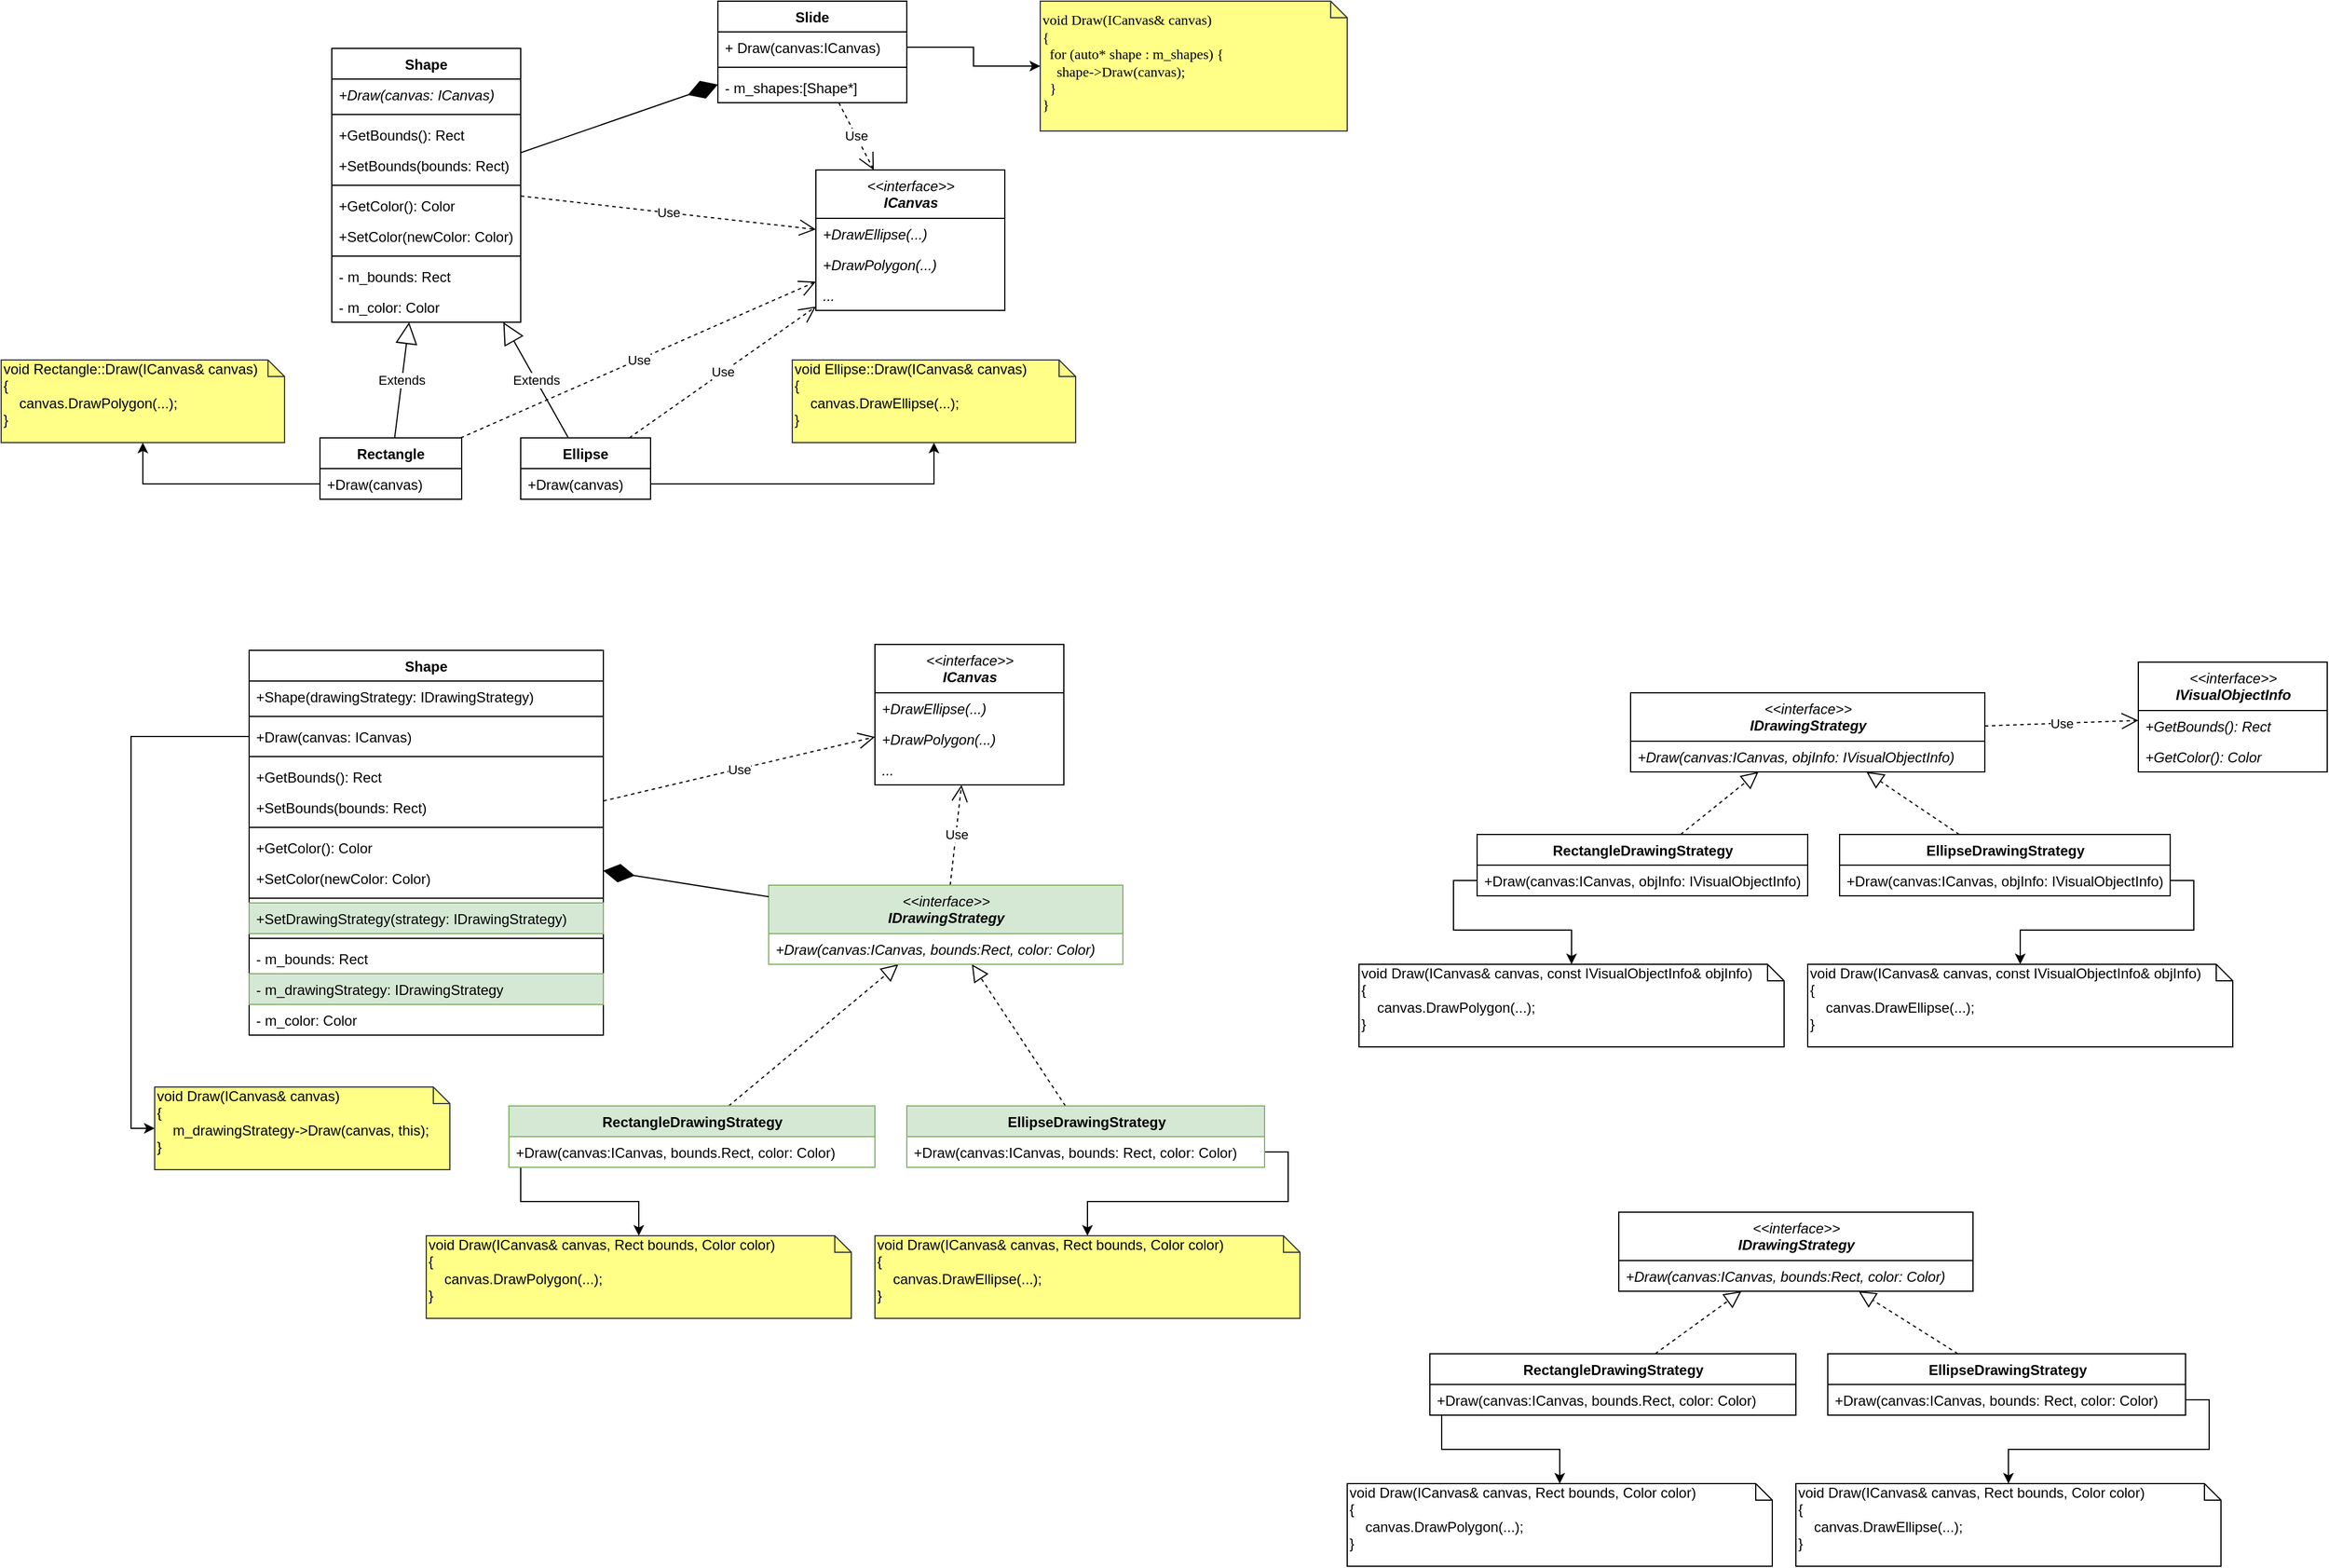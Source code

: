 <mxfile version="24.7.8">
  <diagram id="aNAoFBgYtx0SwfT_OK-K" name="Page-1">
    <mxGraphModel dx="2514" dy="2153" grid="1" gridSize="10" guides="1" tooltips="1" connect="1" arrows="1" fold="1" page="1" pageScale="1" pageWidth="827" pageHeight="1169" math="0" shadow="0">
      <root>
        <mxCell id="0" />
        <mxCell id="1" parent="0" />
        <mxCell id="wwB7rLd3d0XcowF-7yqt-18" value="Extends" style="endArrow=block;endSize=16;endFill=0;html=1;" parent="1" source="wwB7rLd3d0XcowF-7yqt-11" target="wwB7rLd3d0XcowF-7yqt-7" edge="1">
          <mxGeometry width="160" relative="1" as="geometry">
            <mxPoint x="80" y="280" as="sourcePoint" />
            <mxPoint x="240" y="280" as="targetPoint" />
          </mxGeometry>
        </mxCell>
        <mxCell id="wwB7rLd3d0XcowF-7yqt-19" value="Extends" style="endArrow=block;endSize=16;endFill=0;html=1;" parent="1" source="wwB7rLd3d0XcowF-7yqt-15" target="wwB7rLd3d0XcowF-7yqt-7" edge="1">
          <mxGeometry width="160" relative="1" as="geometry">
            <mxPoint x="163.595" y="320" as="sourcePoint" />
            <mxPoint x="207.516" y="236" as="targetPoint" />
          </mxGeometry>
        </mxCell>
        <mxCell id="wwB7rLd3d0XcowF-7yqt-26" value="Use" style="endArrow=open;endSize=12;dashed=1;html=1;" parent="1" source="wwB7rLd3d0XcowF-7yqt-7" target="wwB7rLd3d0XcowF-7yqt-20" edge="1">
          <mxGeometry width="160" relative="1" as="geometry">
            <mxPoint x="360" y="260" as="sourcePoint" />
            <mxPoint x="520" y="260" as="targetPoint" />
          </mxGeometry>
        </mxCell>
        <mxCell id="wwB7rLd3d0XcowF-7yqt-29" value="Use" style="endArrow=open;endSize=12;dashed=1;html=1;" parent="1" source="wwB7rLd3d0XcowF-7yqt-38" target="wwB7rLd3d0XcowF-7yqt-30" edge="1">
          <mxGeometry width="160" relative="1" as="geometry">
            <mxPoint x="350" y="580" as="sourcePoint" />
            <mxPoint x="510" y="580" as="targetPoint" />
          </mxGeometry>
        </mxCell>
        <mxCell id="wwB7rLd3d0XcowF-7yqt-48" style="edgeStyle=orthogonalEdgeStyle;rounded=0;orthogonalLoop=1;jettySize=auto;html=1;" parent="1" source="wwB7rLd3d0XcowF-7yqt-16" target="wwB7rLd3d0XcowF-7yqt-50" edge="1">
          <mxGeometry relative="1" as="geometry">
            <mxPoint x="430" y="300" as="targetPoint" />
          </mxGeometry>
        </mxCell>
        <mxCell id="wwB7rLd3d0XcowF-7yqt-50" value="void Ellipse::Draw(ICanvas&amp;amp; canvas)&lt;br&gt;{&lt;br&gt;&amp;nbsp; &amp;nbsp; canvas.DrawEllipse(...);&lt;br&gt;}" style="shape=note;whiteSpace=wrap;html=1;size=14;verticalAlign=top;align=left;spacingTop=-6;fillColor=#ffff88;strokeColor=#36393d;" parent="1" vertex="1">
          <mxGeometry x="420" y="284" width="240" height="70" as="geometry" />
        </mxCell>
        <mxCell id="wwB7rLd3d0XcowF-7yqt-51" value="void Rectangle::Draw(ICanvas&amp;amp; canvas)&lt;br&gt;{&lt;br&gt;&amp;nbsp; &amp;nbsp; canvas.DrawPolygon(...);&lt;br&gt;}" style="shape=note;whiteSpace=wrap;html=1;size=14;verticalAlign=top;align=left;spacingTop=-6;fillColor=#ffff88;strokeColor=#36393d;" parent="1" vertex="1">
          <mxGeometry x="-250" y="284" width="240" height="70" as="geometry" />
        </mxCell>
        <mxCell id="wwB7rLd3d0XcowF-7yqt-52" style="edgeStyle=orthogonalEdgeStyle;rounded=0;orthogonalLoop=1;jettySize=auto;html=1;" parent="1" source="wwB7rLd3d0XcowF-7yqt-12" target="wwB7rLd3d0XcowF-7yqt-51" edge="1">
          <mxGeometry relative="1" as="geometry" />
        </mxCell>
        <mxCell id="wwB7rLd3d0XcowF-7yqt-38" value="Shape" style="swimlane;fontStyle=1;align=center;verticalAlign=top;childLayout=stackLayout;horizontal=1;startSize=26;horizontalStack=0;resizeParent=1;resizeParentMax=0;resizeLast=0;collapsible=1;marginBottom=0;" parent="1" vertex="1">
          <mxGeometry x="-40" y="530" width="300" height="326" as="geometry" />
        </mxCell>
        <mxCell id="wwB7rLd3d0XcowF-7yqt-83" value="+Shape(drawingStrategy: IDrawingStrategy)" style="text;strokeColor=none;fillColor=none;align=left;verticalAlign=top;spacingLeft=4;spacingRight=4;overflow=hidden;rotatable=0;points=[[0,0.5],[1,0.5]];portConstraint=eastwest;" parent="wwB7rLd3d0XcowF-7yqt-38" vertex="1">
          <mxGeometry y="26" width="300" height="26" as="geometry" />
        </mxCell>
        <mxCell id="wwB7rLd3d0XcowF-7yqt-84" value="" style="line;strokeWidth=1;fillColor=none;align=left;verticalAlign=middle;spacingTop=-1;spacingLeft=3;spacingRight=3;rotatable=0;labelPosition=right;points=[];portConstraint=eastwest;html=1;" parent="wwB7rLd3d0XcowF-7yqt-38" vertex="1">
          <mxGeometry y="52" width="300" height="8" as="geometry" />
        </mxCell>
        <mxCell id="wwB7rLd3d0XcowF-7yqt-39" value="+Draw(canvas: ICanvas)" style="text;strokeColor=none;fillColor=none;align=left;verticalAlign=top;spacingLeft=4;spacingRight=4;overflow=hidden;rotatable=0;points=[[0,0.5],[1,0.5]];portConstraint=eastwest;fontStyle=0" parent="wwB7rLd3d0XcowF-7yqt-38" vertex="1">
          <mxGeometry y="60" width="300" height="26" as="geometry" />
        </mxCell>
        <mxCell id="wwB7rLd3d0XcowF-7yqt-40" value="" style="line;strokeWidth=1;fillColor=none;align=left;verticalAlign=middle;spacingTop=-1;spacingLeft=3;spacingRight=3;rotatable=0;labelPosition=right;points=[];portConstraint=eastwest;" parent="wwB7rLd3d0XcowF-7yqt-38" vertex="1">
          <mxGeometry y="86" width="300" height="8" as="geometry" />
        </mxCell>
        <mxCell id="wwB7rLd3d0XcowF-7yqt-41" value="+GetBounds(): Rect" style="text;strokeColor=none;fillColor=none;align=left;verticalAlign=top;spacingLeft=4;spacingRight=4;overflow=hidden;rotatable=0;points=[[0,0.5],[1,0.5]];portConstraint=eastwest;" parent="wwB7rLd3d0XcowF-7yqt-38" vertex="1">
          <mxGeometry y="94" width="300" height="26" as="geometry" />
        </mxCell>
        <mxCell id="wwB7rLd3d0XcowF-7yqt-64" value="+SetBounds(bounds: Rect)" style="text;strokeColor=none;fillColor=none;align=left;verticalAlign=top;spacingLeft=4;spacingRight=4;overflow=hidden;rotatable=0;points=[[0,0.5],[1,0.5]];portConstraint=eastwest;" parent="wwB7rLd3d0XcowF-7yqt-38" vertex="1">
          <mxGeometry y="120" width="300" height="26" as="geometry" />
        </mxCell>
        <mxCell id="wwB7rLd3d0XcowF-7yqt-43" value="" style="line;strokeWidth=1;fillColor=none;align=left;verticalAlign=middle;spacingTop=-1;spacingLeft=3;spacingRight=3;rotatable=0;labelPosition=right;points=[];portConstraint=eastwest;" parent="wwB7rLd3d0XcowF-7yqt-38" vertex="1">
          <mxGeometry y="146" width="300" height="8" as="geometry" />
        </mxCell>
        <mxCell id="wwB7rLd3d0XcowF-7yqt-65" value="+GetColor(): Color" style="text;strokeColor=none;fillColor=none;align=left;verticalAlign=top;spacingLeft=4;spacingRight=4;overflow=hidden;rotatable=0;points=[[0,0.5],[1,0.5]];portConstraint=eastwest;" parent="wwB7rLd3d0XcowF-7yqt-38" vertex="1">
          <mxGeometry y="154" width="300" height="26" as="geometry" />
        </mxCell>
        <mxCell id="wwB7rLd3d0XcowF-7yqt-66" value="+SetColor(newColor: Color)" style="text;strokeColor=none;fillColor=none;align=left;verticalAlign=top;spacingLeft=4;spacingRight=4;overflow=hidden;rotatable=0;points=[[0,0.5],[1,0.5]];portConstraint=eastwest;" parent="wwB7rLd3d0XcowF-7yqt-38" vertex="1">
          <mxGeometry y="180" width="300" height="26" as="geometry" />
        </mxCell>
        <mxCell id="wwB7rLd3d0XcowF-7yqt-67" value="" style="line;strokeWidth=1;fillColor=none;align=left;verticalAlign=middle;spacingTop=-1;spacingLeft=3;spacingRight=3;rotatable=0;labelPosition=right;points=[];portConstraint=eastwest;html=1;" parent="wwB7rLd3d0XcowF-7yqt-38" vertex="1">
          <mxGeometry y="206" width="300" height="8" as="geometry" />
        </mxCell>
        <mxCell id="wwB7rLd3d0XcowF-7yqt-42" value="+SetDrawingStrategy(strategy: IDrawingStrategy)" style="text;strokeColor=#82b366;fillColor=#d5e8d4;align=left;verticalAlign=top;spacingLeft=4;spacingRight=4;overflow=hidden;rotatable=0;points=[[0,0.5],[1,0.5]];portConstraint=eastwest;" parent="wwB7rLd3d0XcowF-7yqt-38" vertex="1">
          <mxGeometry y="214" width="300" height="26" as="geometry" />
        </mxCell>
        <mxCell id="wwB7rLd3d0XcowF-7yqt-44" value="" style="line;strokeWidth=1;fillColor=none;align=left;verticalAlign=middle;spacingTop=-1;spacingLeft=3;spacingRight=3;rotatable=0;labelPosition=right;points=[];portConstraint=eastwest;html=1;" parent="wwB7rLd3d0XcowF-7yqt-38" vertex="1">
          <mxGeometry y="240" width="300" height="8" as="geometry" />
        </mxCell>
        <mxCell id="wwB7rLd3d0XcowF-7yqt-58" value="- m_bounds: Rect" style="text;strokeColor=none;fillColor=none;align=left;verticalAlign=top;spacingLeft=4;spacingRight=4;overflow=hidden;rotatable=0;points=[[0,0.5],[1,0.5]];portConstraint=eastwest;" parent="wwB7rLd3d0XcowF-7yqt-38" vertex="1">
          <mxGeometry y="248" width="300" height="26" as="geometry" />
        </mxCell>
        <mxCell id="wwB7rLd3d0XcowF-7yqt-45" value="- m_drawingStrategy: IDrawingStrategy" style="text;strokeColor=#82b366;fillColor=#d5e8d4;align=left;verticalAlign=top;spacingLeft=4;spacingRight=4;overflow=hidden;rotatable=0;points=[[0,0.5],[1,0.5]];portConstraint=eastwest;" parent="wwB7rLd3d0XcowF-7yqt-38" vertex="1">
          <mxGeometry y="274" width="300" height="26" as="geometry" />
        </mxCell>
        <mxCell id="wwB7rLd3d0XcowF-7yqt-77" value="- m_color: Color" style="text;strokeColor=none;fillColor=none;align=left;verticalAlign=top;spacingLeft=4;spacingRight=4;overflow=hidden;rotatable=0;points=[[0,0.5],[1,0.5]];portConstraint=eastwest;" parent="wwB7rLd3d0XcowF-7yqt-38" vertex="1">
          <mxGeometry y="300" width="300" height="26" as="geometry" />
        </mxCell>
        <mxCell id="wwB7rLd3d0XcowF-7yqt-20" value="&lt;i&gt;&lt;span style=&quot;font-weight: normal&quot;&gt;&amp;lt;&amp;lt;interface&amp;gt;&amp;gt;&lt;/span&gt;&lt;br&gt;ICanvas&lt;/i&gt;" style="swimlane;fontStyle=1;align=center;verticalAlign=top;childLayout=stackLayout;horizontal=1;startSize=41;horizontalStack=0;resizeParent=1;resizeParentMax=0;resizeLast=0;collapsible=1;marginBottom=0;html=1;" parent="1" vertex="1">
          <mxGeometry x="440" y="123" width="160" height="119" as="geometry" />
        </mxCell>
        <mxCell id="wwB7rLd3d0XcowF-7yqt-21" value="+DrawEllipse(...)" style="text;strokeColor=none;fillColor=none;align=left;verticalAlign=top;spacingLeft=4;spacingRight=4;overflow=hidden;rotatable=0;points=[[0,0.5],[1,0.5]];portConstraint=eastwest;fontStyle=2" parent="wwB7rLd3d0XcowF-7yqt-20" vertex="1">
          <mxGeometry y="41" width="160" height="26" as="geometry" />
        </mxCell>
        <mxCell id="wwB7rLd3d0XcowF-7yqt-24" value="+DrawPolygon(...)" style="text;strokeColor=none;fillColor=none;align=left;verticalAlign=top;spacingLeft=4;spacingRight=4;overflow=hidden;rotatable=0;points=[[0,0.5],[1,0.5]];portConstraint=eastwest;fontStyle=2" parent="wwB7rLd3d0XcowF-7yqt-20" vertex="1">
          <mxGeometry y="67" width="160" height="26" as="geometry" />
        </mxCell>
        <mxCell id="wwB7rLd3d0XcowF-7yqt-25" value="..." style="text;strokeColor=none;fillColor=none;align=left;verticalAlign=top;spacingLeft=4;spacingRight=4;overflow=hidden;rotatable=0;points=[[0,0.5],[1,0.5]];portConstraint=eastwest;fontStyle=2" parent="wwB7rLd3d0XcowF-7yqt-20" vertex="1">
          <mxGeometry y="93" width="160" height="26" as="geometry" />
        </mxCell>
        <mxCell id="wwB7rLd3d0XcowF-7yqt-7" value="Shape" style="swimlane;fontStyle=1;align=center;verticalAlign=top;childLayout=stackLayout;horizontal=1;startSize=26;horizontalStack=0;resizeParent=1;resizeParentMax=0;resizeLast=0;collapsible=1;marginBottom=0;" parent="1" vertex="1">
          <mxGeometry x="30" y="20" width="160" height="232" as="geometry" />
        </mxCell>
        <mxCell id="wwB7rLd3d0XcowF-7yqt-8" value="+Draw(canvas: ICanvas)" style="text;strokeColor=none;fillColor=none;align=left;verticalAlign=top;spacingLeft=4;spacingRight=4;overflow=hidden;rotatable=0;points=[[0,0.5],[1,0.5]];portConstraint=eastwest;fontStyle=2" parent="wwB7rLd3d0XcowF-7yqt-7" vertex="1">
          <mxGeometry y="26" width="160" height="26" as="geometry" />
        </mxCell>
        <mxCell id="wwB7rLd3d0XcowF-7yqt-9" value="" style="line;strokeWidth=1;fillColor=none;align=left;verticalAlign=middle;spacingTop=-1;spacingLeft=3;spacingRight=3;rotatable=0;labelPosition=right;points=[];portConstraint=eastwest;" parent="wwB7rLd3d0XcowF-7yqt-7" vertex="1">
          <mxGeometry y="52" width="160" height="8" as="geometry" />
        </mxCell>
        <mxCell id="wwB7rLd3d0XcowF-7yqt-10" value="+GetBounds(): Rect" style="text;strokeColor=none;fillColor=none;align=left;verticalAlign=top;spacingLeft=4;spacingRight=4;overflow=hidden;rotatable=0;points=[[0,0.5],[1,0.5]];portConstraint=eastwest;" parent="wwB7rLd3d0XcowF-7yqt-7" vertex="1">
          <mxGeometry y="60" width="160" height="26" as="geometry" />
        </mxCell>
        <mxCell id="wwB7rLd3d0XcowF-7yqt-59" value="+SetBounds(bounds: Rect)" style="text;strokeColor=none;fillColor=none;align=left;verticalAlign=top;spacingLeft=4;spacingRight=4;overflow=hidden;rotatable=0;points=[[0,0.5],[1,0.5]];portConstraint=eastwest;" parent="wwB7rLd3d0XcowF-7yqt-7" vertex="1">
          <mxGeometry y="86" width="160" height="26" as="geometry" />
        </mxCell>
        <mxCell id="wwB7rLd3d0XcowF-7yqt-68" value="" style="line;strokeWidth=1;fillColor=none;align=left;verticalAlign=middle;spacingTop=-1;spacingLeft=3;spacingRight=3;rotatable=0;labelPosition=right;points=[];portConstraint=eastwest;html=1;" parent="wwB7rLd3d0XcowF-7yqt-7" vertex="1">
          <mxGeometry y="112" width="160" height="8" as="geometry" />
        </mxCell>
        <mxCell id="wwB7rLd3d0XcowF-7yqt-60" value="+GetColor(): Color" style="text;strokeColor=none;fillColor=none;align=left;verticalAlign=top;spacingLeft=4;spacingRight=4;overflow=hidden;rotatable=0;points=[[0,0.5],[1,0.5]];portConstraint=eastwest;" parent="wwB7rLd3d0XcowF-7yqt-7" vertex="1">
          <mxGeometry y="120" width="160" height="26" as="geometry" />
        </mxCell>
        <mxCell id="wwB7rLd3d0XcowF-7yqt-63" value="+SetColor(newColor: Color)" style="text;strokeColor=none;fillColor=none;align=left;verticalAlign=top;spacingLeft=4;spacingRight=4;overflow=hidden;rotatable=0;points=[[0,0.5],[1,0.5]];portConstraint=eastwest;" parent="wwB7rLd3d0XcowF-7yqt-7" vertex="1">
          <mxGeometry y="146" width="160" height="26" as="geometry" />
        </mxCell>
        <mxCell id="wwB7rLd3d0XcowF-7yqt-47" value="" style="line;strokeWidth=1;fillColor=none;align=left;verticalAlign=middle;spacingTop=-1;spacingLeft=3;spacingRight=3;rotatable=0;labelPosition=right;points=[];portConstraint=eastwest;html=1;" parent="wwB7rLd3d0XcowF-7yqt-7" vertex="1">
          <mxGeometry y="172" width="160" height="8" as="geometry" />
        </mxCell>
        <mxCell id="wwB7rLd3d0XcowF-7yqt-46" value="- m_bounds: Rect" style="text;strokeColor=none;fillColor=none;align=left;verticalAlign=top;spacingLeft=4;spacingRight=4;overflow=hidden;rotatable=0;points=[[0,0.5],[1,0.5]];portConstraint=eastwest;" parent="wwB7rLd3d0XcowF-7yqt-7" vertex="1">
          <mxGeometry y="180" width="160" height="26" as="geometry" />
        </mxCell>
        <mxCell id="wwB7rLd3d0XcowF-7yqt-62" value="- m_color: Color" style="text;strokeColor=none;fillColor=none;align=left;verticalAlign=top;spacingLeft=4;spacingRight=4;overflow=hidden;rotatable=0;points=[[0,0.5],[1,0.5]];portConstraint=eastwest;" parent="wwB7rLd3d0XcowF-7yqt-7" vertex="1">
          <mxGeometry y="206" width="160" height="26" as="geometry" />
        </mxCell>
        <mxCell id="wwB7rLd3d0XcowF-7yqt-90" value="Use" style="endArrow=open;endSize=12;dashed=1;html=1;" parent="1" source="wwB7rLd3d0XcowF-7yqt-15" target="wwB7rLd3d0XcowF-7yqt-20" edge="1">
          <mxGeometry width="160" relative="1" as="geometry">
            <mxPoint x="290" y="130.222" as="sourcePoint" />
            <mxPoint x="490" y="115.778" as="targetPoint" />
          </mxGeometry>
        </mxCell>
        <mxCell id="wwB7rLd3d0XcowF-7yqt-91" value="Use" style="endArrow=open;endSize=12;dashed=1;html=1;" parent="1" source="wwB7rLd3d0XcowF-7yqt-11" target="wwB7rLd3d0XcowF-7yqt-20" edge="1">
          <mxGeometry width="160" relative="1" as="geometry">
            <mxPoint x="321.88" y="350" as="sourcePoint" />
            <mxPoint x="508.487" y="169.5" as="targetPoint" />
          </mxGeometry>
        </mxCell>
        <mxCell id="wwB7rLd3d0XcowF-7yqt-11" value="Rectangle" style="swimlane;fontStyle=1;align=center;verticalAlign=top;childLayout=stackLayout;horizontal=1;startSize=26;horizontalStack=0;resizeParent=1;resizeParentMax=0;resizeLast=0;collapsible=1;marginBottom=0;" parent="1" vertex="1">
          <mxGeometry x="20" y="350" width="120" height="52" as="geometry" />
        </mxCell>
        <mxCell id="wwB7rLd3d0XcowF-7yqt-12" value="+Draw(canvas)" style="text;strokeColor=none;fillColor=none;align=left;verticalAlign=top;spacingLeft=4;spacingRight=4;overflow=hidden;rotatable=0;points=[[0,0.5],[1,0.5]];portConstraint=eastwest;" parent="wwB7rLd3d0XcowF-7yqt-11" vertex="1">
          <mxGeometry y="26" width="120" height="26" as="geometry" />
        </mxCell>
        <mxCell id="wwB7rLd3d0XcowF-7yqt-15" value="Ellipse" style="swimlane;fontStyle=1;align=center;verticalAlign=top;childLayout=stackLayout;horizontal=1;startSize=26;horizontalStack=0;resizeParent=1;resizeParentMax=0;resizeLast=0;collapsible=1;marginBottom=0;" parent="1" vertex="1">
          <mxGeometry x="190" y="350" width="110" height="52" as="geometry" />
        </mxCell>
        <mxCell id="wwB7rLd3d0XcowF-7yqt-16" value="+Draw(canvas)" style="text;strokeColor=none;fillColor=none;align=left;verticalAlign=top;spacingLeft=4;spacingRight=4;overflow=hidden;rotatable=0;points=[[0,0.5],[1,0.5]];portConstraint=eastwest;" parent="wwB7rLd3d0XcowF-7yqt-15" vertex="1">
          <mxGeometry y="26" width="110" height="26" as="geometry" />
        </mxCell>
        <mxCell id="wwB7rLd3d0XcowF-7yqt-92" value="Use" style="endArrow=open;endSize=12;dashed=1;html=1;" parent="1" source="MGJPy2t_8Esak-aXlX0G-25" target="wwB7rLd3d0XcowF-7yqt-30" edge="1">
          <mxGeometry width="160" relative="1" as="geometry">
            <mxPoint x="537.929" y="720" as="sourcePoint" />
            <mxPoint x="380" y="940" as="targetPoint" />
          </mxGeometry>
        </mxCell>
        <mxCell id="wwB7rLd3d0XcowF-7yqt-98" style="edgeStyle=orthogonalEdgeStyle;rounded=0;orthogonalLoop=1;jettySize=auto;html=1;entryX=0;entryY=0.5;entryDx=0;entryDy=0;entryPerimeter=0;" parent="1" source="wwB7rLd3d0XcowF-7yqt-39" target="wwB7rLd3d0XcowF-7yqt-99" edge="1">
          <mxGeometry relative="1" as="geometry">
            <mxPoint x="-120" y="920" as="targetPoint" />
          </mxGeometry>
        </mxCell>
        <mxCell id="wwB7rLd3d0XcowF-7yqt-99" value="void Draw(ICanvas&amp;amp; canvas)&lt;br&gt;{&lt;br&gt;&amp;nbsp; &amp;nbsp; m_drawingStrategy-&amp;gt;Draw(canvas, this);&lt;br&gt;}" style="shape=note;whiteSpace=wrap;html=1;size=14;verticalAlign=top;align=left;spacingTop=-6;fillColor=#ffff88;strokeColor=#36393d;" parent="1" vertex="1">
          <mxGeometry x="-120" y="900" width="250" height="70" as="geometry" />
        </mxCell>
        <mxCell id="wwB7rLd3d0XcowF-7yqt-106" value="" style="endArrow=block;dashed=1;endFill=0;endSize=12;html=1;" parent="1" source="wwB7rLd3d0XcowF-7yqt-104" target="wwB7rLd3d0XcowF-7yqt-102" edge="1">
          <mxGeometry width="160" relative="1" as="geometry">
            <mxPoint x="760" y="716" as="sourcePoint" />
            <mxPoint x="920" y="716" as="targetPoint" />
          </mxGeometry>
        </mxCell>
        <mxCell id="wwB7rLd3d0XcowF-7yqt-107" value="" style="endArrow=block;dashed=1;endFill=0;endSize=12;html=1;" parent="1" source="wwB7rLd3d0XcowF-7yqt-100" target="wwB7rLd3d0XcowF-7yqt-102" edge="1">
          <mxGeometry width="160" relative="1" as="geometry">
            <mxPoint x="1174.667" y="736" as="sourcePoint" />
            <mxPoint x="1285.333" y="653" as="targetPoint" />
          </mxGeometry>
        </mxCell>
        <mxCell id="wwB7rLd3d0XcowF-7yqt-108" style="edgeStyle=orthogonalEdgeStyle;rounded=0;orthogonalLoop=1;jettySize=auto;html=1;" parent="1" source="wwB7rLd3d0XcowF-7yqt-101" target="wwB7rLd3d0XcowF-7yqt-111" edge="1">
          <mxGeometry relative="1" as="geometry" />
        </mxCell>
        <mxCell id="wwB7rLd3d0XcowF-7yqt-109" style="edgeStyle=orthogonalEdgeStyle;rounded=0;orthogonalLoop=1;jettySize=auto;html=1;" parent="1" source="wwB7rLd3d0XcowF-7yqt-105" target="wwB7rLd3d0XcowF-7yqt-110" edge="1">
          <mxGeometry relative="1" as="geometry">
            <Array as="points">
              <mxPoint x="980" y="725" />
              <mxPoint x="980" y="767" />
              <mxPoint x="1080" y="767" />
            </Array>
          </mxGeometry>
        </mxCell>
        <mxCell id="wwB7rLd3d0XcowF-7yqt-110" value="void Draw(ICanvas&amp;amp; canvas, const IVisualObjectInfo&amp;amp; objInfo)&lt;br&gt;{&lt;br&gt;&amp;nbsp; &amp;nbsp; canvas.DrawPolygon(...);&lt;br&gt;}" style="shape=note;whiteSpace=wrap;html=1;size=14;verticalAlign=top;align=left;spacingTop=-6;" parent="1" vertex="1">
          <mxGeometry x="900" y="796" width="360" height="70" as="geometry" />
        </mxCell>
        <mxCell id="wwB7rLd3d0XcowF-7yqt-111" value="void Draw(ICanvas&amp;amp; canvas, const IVisualObjectInfo&amp;amp; objInfo)&lt;br&gt;{&lt;br&gt;&amp;nbsp; &amp;nbsp; canvas.DrawEllipse(...);&lt;br&gt;}" style="shape=note;whiteSpace=wrap;html=1;size=14;verticalAlign=top;align=left;spacingTop=-6;" parent="1" vertex="1">
          <mxGeometry x="1280" y="796" width="360" height="70" as="geometry" />
        </mxCell>
        <mxCell id="wwB7rLd3d0XcowF-7yqt-115" value="Use" style="endArrow=open;endSize=12;dashed=1;html=1;" parent="1" source="wwB7rLd3d0XcowF-7yqt-102" target="wwB7rLd3d0XcowF-7yqt-112" edge="1">
          <mxGeometry width="160" relative="1" as="geometry">
            <mxPoint x="1400" y="586" as="sourcePoint" />
            <mxPoint x="1560" y="586" as="targetPoint" />
          </mxGeometry>
        </mxCell>
        <mxCell id="wwB7rLd3d0XcowF-7yqt-100" value="EllipseDrawingStrategy" style="swimlane;fontStyle=1;align=center;verticalAlign=top;childLayout=stackLayout;horizontal=1;startSize=26;horizontalStack=0;resizeParent=1;resizeParentMax=0;resizeLast=0;collapsible=1;marginBottom=0;html=1;" parent="1" vertex="1">
          <mxGeometry x="1307" y="686" width="280" height="52" as="geometry" />
        </mxCell>
        <mxCell id="wwB7rLd3d0XcowF-7yqt-101" value="+Draw(canvas:ICanvas, objInfo: IVisualObjectInfo)" style="text;align=left;verticalAlign=top;spacingLeft=4;spacingRight=4;overflow=hidden;rotatable=0;points=[[0,0.5],[1,0.5]];portConstraint=eastwest;fontStyle=0" parent="wwB7rLd3d0XcowF-7yqt-100" vertex="1">
          <mxGeometry y="26" width="280" height="26" as="geometry" />
        </mxCell>
        <mxCell id="wwB7rLd3d0XcowF-7yqt-102" value="&lt;i&gt;&lt;span style=&quot;font-weight: normal&quot;&gt;&amp;lt;&amp;lt;interface&amp;gt;&amp;gt;&lt;/span&gt;&lt;br&gt;IDrawingStrategy&lt;/i&gt;" style="swimlane;fontStyle=1;align=center;verticalAlign=top;childLayout=stackLayout;horizontal=1;startSize=41;horizontalStack=0;resizeParent=1;resizeParentMax=0;resizeLast=0;collapsible=1;marginBottom=0;html=1;" parent="1" vertex="1">
          <mxGeometry x="1130" y="566" width="300" height="67" as="geometry" />
        </mxCell>
        <mxCell id="wwB7rLd3d0XcowF-7yqt-103" value="+Draw(canvas:ICanvas, objInfo: IVisualObjectInfo)" style="text;align=left;verticalAlign=top;spacingLeft=4;spacingRight=4;overflow=hidden;rotatable=0;points=[[0,0.5],[1,0.5]];portConstraint=eastwest;fontStyle=2" parent="wwB7rLd3d0XcowF-7yqt-102" vertex="1">
          <mxGeometry y="41" width="300" height="26" as="geometry" />
        </mxCell>
        <mxCell id="wwB7rLd3d0XcowF-7yqt-104" value="RectangleDrawingStrategy" style="swimlane;fontStyle=1;align=center;verticalAlign=top;childLayout=stackLayout;horizontal=1;startSize=26;horizontalStack=0;resizeParent=1;resizeParentMax=0;resizeLast=0;collapsible=1;marginBottom=0;html=1;" parent="1" vertex="1">
          <mxGeometry x="1000" y="686" width="280" height="52" as="geometry" />
        </mxCell>
        <mxCell id="wwB7rLd3d0XcowF-7yqt-105" value="+Draw(canvas:ICanvas, objInfo: IVisualObjectInfo)" style="text;align=left;verticalAlign=top;spacingLeft=4;spacingRight=4;overflow=hidden;rotatable=0;points=[[0,0.5],[1,0.5]];portConstraint=eastwest;fontStyle=0" parent="wwB7rLd3d0XcowF-7yqt-104" vertex="1">
          <mxGeometry y="26" width="280" height="26" as="geometry" />
        </mxCell>
        <mxCell id="wwB7rLd3d0XcowF-7yqt-112" value="&lt;i&gt;&lt;span style=&quot;font-weight: normal&quot;&gt;&amp;lt;&amp;lt;interface&amp;gt;&amp;gt;&lt;/span&gt;&lt;br&gt;IVisualObjectInfo&lt;/i&gt;" style="swimlane;fontStyle=1;align=center;verticalAlign=top;childLayout=stackLayout;horizontal=1;startSize=41;horizontalStack=0;resizeParent=1;resizeParentMax=0;resizeLast=0;collapsible=1;marginBottom=0;html=1;" parent="1" vertex="1">
          <mxGeometry x="1560" y="540" width="160" height="93" as="geometry" />
        </mxCell>
        <mxCell id="wwB7rLd3d0XcowF-7yqt-113" value="+GetBounds(): Rect" style="text;align=left;verticalAlign=top;spacingLeft=4;spacingRight=4;overflow=hidden;rotatable=0;points=[[0,0.5],[1,0.5]];portConstraint=eastwest;fontStyle=2" parent="wwB7rLd3d0XcowF-7yqt-112" vertex="1">
          <mxGeometry y="41" width="160" height="26" as="geometry" />
        </mxCell>
        <mxCell id="wwB7rLd3d0XcowF-7yqt-114" value="+GetColor(): Color" style="text;align=left;verticalAlign=top;spacingLeft=4;spacingRight=4;overflow=hidden;rotatable=0;points=[[0,0.5],[1,0.5]];portConstraint=eastwest;fontStyle=2" parent="wwB7rLd3d0XcowF-7yqt-112" vertex="1">
          <mxGeometry y="67" width="160" height="26" as="geometry" />
        </mxCell>
        <mxCell id="wwB7rLd3d0XcowF-7yqt-30" value="&lt;i&gt;&lt;span style=&quot;font-weight: normal&quot;&gt;&amp;lt;&amp;lt;interface&amp;gt;&amp;gt;&lt;/span&gt;&lt;br&gt;ICanvas&lt;/i&gt;" style="swimlane;fontStyle=1;align=center;verticalAlign=top;childLayout=stackLayout;horizontal=1;startSize=41;horizontalStack=0;resizeParent=1;resizeParentMax=0;resizeLast=0;collapsible=1;marginBottom=0;html=1;" parent="1" vertex="1">
          <mxGeometry x="490" y="525" width="160" height="119" as="geometry" />
        </mxCell>
        <mxCell id="wwB7rLd3d0XcowF-7yqt-31" value="+DrawEllipse(...)" style="text;strokeColor=none;fillColor=none;align=left;verticalAlign=top;spacingLeft=4;spacingRight=4;overflow=hidden;rotatable=0;points=[[0,0.5],[1,0.5]];portConstraint=eastwest;fontStyle=2" parent="wwB7rLd3d0XcowF-7yqt-30" vertex="1">
          <mxGeometry y="41" width="160" height="26" as="geometry" />
        </mxCell>
        <mxCell id="wwB7rLd3d0XcowF-7yqt-32" value="+DrawPolygon(...)" style="text;strokeColor=none;fillColor=none;align=left;verticalAlign=top;spacingLeft=4;spacingRight=4;overflow=hidden;rotatable=0;points=[[0,0.5],[1,0.5]];portConstraint=eastwest;fontStyle=2" parent="wwB7rLd3d0XcowF-7yqt-30" vertex="1">
          <mxGeometry y="67" width="160" height="26" as="geometry" />
        </mxCell>
        <mxCell id="wwB7rLd3d0XcowF-7yqt-33" value="..." style="text;strokeColor=none;fillColor=none;align=left;verticalAlign=top;spacingLeft=4;spacingRight=4;overflow=hidden;rotatable=0;points=[[0,0.5],[1,0.5]];portConstraint=eastwest;fontStyle=2" parent="wwB7rLd3d0XcowF-7yqt-30" vertex="1">
          <mxGeometry y="93" width="160" height="26" as="geometry" />
        </mxCell>
        <mxCell id="MGJPy2t_8Esak-aXlX0G-1" value="" style="endArrow=block;dashed=1;endFill=0;endSize=12;html=1;" edge="1" source="MGJPy2t_8Esak-aXlX0G-12" target="MGJPy2t_8Esak-aXlX0G-10" parent="1">
          <mxGeometry width="160" relative="1" as="geometry">
            <mxPoint x="750" y="1156" as="sourcePoint" />
            <mxPoint x="910" y="1156" as="targetPoint" />
          </mxGeometry>
        </mxCell>
        <mxCell id="MGJPy2t_8Esak-aXlX0G-2" value="" style="endArrow=block;dashed=1;endFill=0;endSize=12;html=1;" edge="1" source="MGJPy2t_8Esak-aXlX0G-8" target="MGJPy2t_8Esak-aXlX0G-10" parent="1">
          <mxGeometry width="160" relative="1" as="geometry">
            <mxPoint x="1164.667" y="1176" as="sourcePoint" />
            <mxPoint x="1275.333" y="1093" as="targetPoint" />
          </mxGeometry>
        </mxCell>
        <mxCell id="MGJPy2t_8Esak-aXlX0G-3" style="edgeStyle=orthogonalEdgeStyle;rounded=0;orthogonalLoop=1;jettySize=auto;html=1;" edge="1" source="MGJPy2t_8Esak-aXlX0G-9" target="MGJPy2t_8Esak-aXlX0G-6" parent="1">
          <mxGeometry relative="1" as="geometry" />
        </mxCell>
        <mxCell id="MGJPy2t_8Esak-aXlX0G-4" style="edgeStyle=orthogonalEdgeStyle;rounded=0;orthogonalLoop=1;jettySize=auto;html=1;" edge="1" source="MGJPy2t_8Esak-aXlX0G-13" target="MGJPy2t_8Esak-aXlX0G-5" parent="1">
          <mxGeometry relative="1" as="geometry">
            <Array as="points">
              <mxPoint x="970" y="1165" />
              <mxPoint x="970" y="1207" />
              <mxPoint x="1070" y="1207" />
            </Array>
          </mxGeometry>
        </mxCell>
        <mxCell id="MGJPy2t_8Esak-aXlX0G-5" value="void Draw(ICanvas&amp;amp; canvas, Rect bounds, Color color)&lt;br&gt;{&lt;br&gt;&amp;nbsp; &amp;nbsp; canvas.DrawPolygon(...);&lt;br&gt;}" style="shape=note;whiteSpace=wrap;html=1;size=14;verticalAlign=top;align=left;spacingTop=-6;" vertex="1" parent="1">
          <mxGeometry x="890" y="1236" width="360" height="70" as="geometry" />
        </mxCell>
        <mxCell id="MGJPy2t_8Esak-aXlX0G-6" value="void Draw(ICanvas&amp;amp; canvas, Rect bounds, Color color)&lt;br&gt;{&lt;br&gt;&amp;nbsp; &amp;nbsp; canvas.DrawEllipse(...);&lt;br&gt;}" style="shape=note;whiteSpace=wrap;html=1;size=14;verticalAlign=top;align=left;spacingTop=-6;" vertex="1" parent="1">
          <mxGeometry x="1270" y="1236" width="360" height="70" as="geometry" />
        </mxCell>
        <mxCell id="MGJPy2t_8Esak-aXlX0G-8" value="EllipseDrawingStrategy" style="swimlane;fontStyle=1;align=center;verticalAlign=top;childLayout=stackLayout;horizontal=1;startSize=26;horizontalStack=0;resizeParent=1;resizeParentMax=0;resizeLast=0;collapsible=1;marginBottom=0;html=1;" vertex="1" parent="1">
          <mxGeometry x="1297" y="1126" width="303" height="52" as="geometry" />
        </mxCell>
        <mxCell id="MGJPy2t_8Esak-aXlX0G-9" value="+Draw(canvas:ICanvas, bounds: Rect, color: Color)" style="text;align=left;verticalAlign=top;spacingLeft=4;spacingRight=4;overflow=hidden;rotatable=0;points=[[0,0.5],[1,0.5]];portConstraint=eastwest;fontStyle=0" vertex="1" parent="MGJPy2t_8Esak-aXlX0G-8">
          <mxGeometry y="26" width="303" height="26" as="geometry" />
        </mxCell>
        <mxCell id="MGJPy2t_8Esak-aXlX0G-10" value="&lt;i&gt;&lt;span style=&quot;font-weight: normal&quot;&gt;&amp;lt;&amp;lt;interface&amp;gt;&amp;gt;&lt;/span&gt;&lt;br&gt;IDrawingStrategy&lt;/i&gt;" style="swimlane;fontStyle=1;align=center;verticalAlign=top;childLayout=stackLayout;horizontal=1;startSize=41;horizontalStack=0;resizeParent=1;resizeParentMax=0;resizeLast=0;collapsible=1;marginBottom=0;html=1;" vertex="1" parent="1">
          <mxGeometry x="1120" y="1006" width="300" height="67" as="geometry" />
        </mxCell>
        <mxCell id="MGJPy2t_8Esak-aXlX0G-11" value="+Draw(canvas:ICanvas, bounds:Rect, color: Color)" style="text;align=left;verticalAlign=top;spacingLeft=4;spacingRight=4;overflow=hidden;rotatable=0;points=[[0,0.5],[1,0.5]];portConstraint=eastwest;fontStyle=2" vertex="1" parent="MGJPy2t_8Esak-aXlX0G-10">
          <mxGeometry y="41" width="300" height="26" as="geometry" />
        </mxCell>
        <mxCell id="MGJPy2t_8Esak-aXlX0G-12" value="RectangleDrawingStrategy" style="swimlane;fontStyle=1;align=center;verticalAlign=top;childLayout=stackLayout;horizontal=1;startSize=26;horizontalStack=0;resizeParent=1;resizeParentMax=0;resizeLast=0;collapsible=1;marginBottom=0;html=1;" vertex="1" parent="1">
          <mxGeometry x="960" y="1126" width="310" height="52" as="geometry" />
        </mxCell>
        <mxCell id="MGJPy2t_8Esak-aXlX0G-13" value="+Draw(canvas:ICanvas, bounds.Rect, color: Color)" style="text;align=left;verticalAlign=top;spacingLeft=4;spacingRight=4;overflow=hidden;rotatable=0;points=[[0,0.5],[1,0.5]];portConstraint=eastwest;fontStyle=0" vertex="1" parent="MGJPy2t_8Esak-aXlX0G-12">
          <mxGeometry y="26" width="310" height="26" as="geometry" />
        </mxCell>
        <mxCell id="MGJPy2t_8Esak-aXlX0G-17" value="" style="endArrow=block;dashed=1;endFill=0;endSize=12;html=1;" edge="1" source="MGJPy2t_8Esak-aXlX0G-27" target="MGJPy2t_8Esak-aXlX0G-25" parent="1">
          <mxGeometry width="160" relative="1" as="geometry">
            <mxPoint x="-30" y="946" as="sourcePoint" />
            <mxPoint x="130" y="946" as="targetPoint" />
          </mxGeometry>
        </mxCell>
        <mxCell id="MGJPy2t_8Esak-aXlX0G-18" value="" style="endArrow=block;dashed=1;endFill=0;endSize=12;html=1;" edge="1" source="MGJPy2t_8Esak-aXlX0G-23" target="MGJPy2t_8Esak-aXlX0G-25" parent="1">
          <mxGeometry width="160" relative="1" as="geometry">
            <mxPoint x="384.667" y="966" as="sourcePoint" />
            <mxPoint x="495.333" y="883" as="targetPoint" />
          </mxGeometry>
        </mxCell>
        <mxCell id="MGJPy2t_8Esak-aXlX0G-19" style="edgeStyle=orthogonalEdgeStyle;rounded=0;orthogonalLoop=1;jettySize=auto;html=1;" edge="1" source="MGJPy2t_8Esak-aXlX0G-24" target="MGJPy2t_8Esak-aXlX0G-22" parent="1">
          <mxGeometry relative="1" as="geometry" />
        </mxCell>
        <mxCell id="MGJPy2t_8Esak-aXlX0G-20" style="edgeStyle=orthogonalEdgeStyle;rounded=0;orthogonalLoop=1;jettySize=auto;html=1;" edge="1" source="MGJPy2t_8Esak-aXlX0G-28" target="MGJPy2t_8Esak-aXlX0G-21" parent="1">
          <mxGeometry relative="1" as="geometry">
            <Array as="points">
              <mxPoint x="190" y="955" />
              <mxPoint x="190" y="997" />
              <mxPoint x="290" y="997" />
            </Array>
          </mxGeometry>
        </mxCell>
        <mxCell id="MGJPy2t_8Esak-aXlX0G-21" value="void Draw(ICanvas&amp;amp; canvas, Rect bounds, Color color)&lt;br&gt;{&lt;br&gt;&amp;nbsp; &amp;nbsp; canvas.DrawPolygon(...);&lt;br&gt;}" style="shape=note;whiteSpace=wrap;html=1;size=14;verticalAlign=top;align=left;spacingTop=-6;fillColor=#ffff88;strokeColor=#36393d;" vertex="1" parent="1">
          <mxGeometry x="110" y="1026" width="360" height="70" as="geometry" />
        </mxCell>
        <mxCell id="MGJPy2t_8Esak-aXlX0G-22" value="void Draw(ICanvas&amp;amp; canvas, Rect bounds, Color color)&lt;br&gt;{&lt;br&gt;&amp;nbsp; &amp;nbsp; canvas.DrawEllipse(...);&lt;br&gt;}" style="shape=note;whiteSpace=wrap;html=1;size=14;verticalAlign=top;align=left;spacingTop=-6;fillColor=#ffff88;strokeColor=#36393d;" vertex="1" parent="1">
          <mxGeometry x="490" y="1026" width="360" height="70" as="geometry" />
        </mxCell>
        <mxCell id="MGJPy2t_8Esak-aXlX0G-23" value="EllipseDrawingStrategy" style="swimlane;fontStyle=1;align=center;verticalAlign=top;childLayout=stackLayout;horizontal=1;startSize=26;horizontalStack=0;resizeParent=1;resizeParentMax=0;resizeLast=0;collapsible=1;marginBottom=0;html=1;fillColor=#d5e8d4;strokeColor=#82b366;" vertex="1" parent="1">
          <mxGeometry x="517" y="916" width="303" height="52" as="geometry" />
        </mxCell>
        <mxCell id="MGJPy2t_8Esak-aXlX0G-24" value="+Draw(canvas:ICanvas, bounds: Rect, color: Color)" style="text;align=left;verticalAlign=top;spacingLeft=4;spacingRight=4;overflow=hidden;rotatable=0;points=[[0,0.5],[1,0.5]];portConstraint=eastwest;fontStyle=0" vertex="1" parent="MGJPy2t_8Esak-aXlX0G-23">
          <mxGeometry y="26" width="303" height="26" as="geometry" />
        </mxCell>
        <mxCell id="MGJPy2t_8Esak-aXlX0G-25" value="&lt;i&gt;&lt;span style=&quot;font-weight: normal&quot;&gt;&amp;lt;&amp;lt;interface&amp;gt;&amp;gt;&lt;/span&gt;&lt;br&gt;IDrawingStrategy&lt;/i&gt;" style="swimlane;fontStyle=1;align=center;verticalAlign=top;childLayout=stackLayout;horizontal=1;startSize=41;horizontalStack=0;resizeParent=1;resizeParentMax=0;resizeLast=0;collapsible=1;marginBottom=0;html=1;fillColor=#d5e8d4;strokeColor=#82b366;" vertex="1" parent="1">
          <mxGeometry x="400" y="729" width="300" height="67" as="geometry" />
        </mxCell>
        <mxCell id="MGJPy2t_8Esak-aXlX0G-26" value="+Draw(canvas:ICanvas, bounds:Rect, color: Color)" style="text;align=left;verticalAlign=top;spacingLeft=4;spacingRight=4;overflow=hidden;rotatable=0;points=[[0,0.5],[1,0.5]];portConstraint=eastwest;fontStyle=2" vertex="1" parent="MGJPy2t_8Esak-aXlX0G-25">
          <mxGeometry y="41" width="300" height="26" as="geometry" />
        </mxCell>
        <mxCell id="MGJPy2t_8Esak-aXlX0G-27" value="RectangleDrawingStrategy" style="swimlane;fontStyle=1;align=center;verticalAlign=top;childLayout=stackLayout;horizontal=1;startSize=26;horizontalStack=0;resizeParent=1;resizeParentMax=0;resizeLast=0;collapsible=1;marginBottom=0;html=1;fillColor=#d5e8d4;strokeColor=#82b366;" vertex="1" parent="1">
          <mxGeometry x="180" y="916" width="310" height="52" as="geometry" />
        </mxCell>
        <mxCell id="MGJPy2t_8Esak-aXlX0G-28" value="+Draw(canvas:ICanvas, bounds.Rect, color: Color)" style="text;align=left;verticalAlign=top;spacingLeft=4;spacingRight=4;overflow=hidden;rotatable=0;points=[[0,0.5],[1,0.5]];portConstraint=eastwest;fontStyle=0" vertex="1" parent="MGJPy2t_8Esak-aXlX0G-27">
          <mxGeometry y="26" width="310" height="26" as="geometry" />
        </mxCell>
        <mxCell id="MGJPy2t_8Esak-aXlX0G-29" value="" style="endArrow=diamondThin;endFill=1;endSize=24;html=1;rounded=0;" edge="1" parent="1" source="MGJPy2t_8Esak-aXlX0G-25" target="wwB7rLd3d0XcowF-7yqt-38">
          <mxGeometry width="160" relative="1" as="geometry">
            <mxPoint x="280" y="750" as="sourcePoint" />
            <mxPoint x="440" y="750" as="targetPoint" />
          </mxGeometry>
        </mxCell>
        <mxCell id="MGJPy2t_8Esak-aXlX0G-30" value="Slide" style="swimlane;fontStyle=1;align=center;verticalAlign=top;childLayout=stackLayout;horizontal=1;startSize=26;horizontalStack=0;resizeParent=1;resizeParentMax=0;resizeLast=0;collapsible=1;marginBottom=0;whiteSpace=wrap;html=1;" vertex="1" parent="1">
          <mxGeometry x="357" y="-20" width="160" height="86" as="geometry" />
        </mxCell>
        <mxCell id="MGJPy2t_8Esak-aXlX0G-35" value="+ Draw(canvas:ICanvas)" style="text;strokeColor=none;fillColor=none;align=left;verticalAlign=top;spacingLeft=4;spacingRight=4;overflow=hidden;rotatable=0;points=[[0,0.5],[1,0.5]];portConstraint=eastwest;whiteSpace=wrap;html=1;" vertex="1" parent="MGJPy2t_8Esak-aXlX0G-30">
          <mxGeometry y="26" width="160" height="26" as="geometry" />
        </mxCell>
        <mxCell id="MGJPy2t_8Esak-aXlX0G-32" value="" style="line;strokeWidth=1;fillColor=none;align=left;verticalAlign=middle;spacingTop=-1;spacingLeft=3;spacingRight=3;rotatable=0;labelPosition=right;points=[];portConstraint=eastwest;strokeColor=inherit;" vertex="1" parent="MGJPy2t_8Esak-aXlX0G-30">
          <mxGeometry y="52" width="160" height="8" as="geometry" />
        </mxCell>
        <mxCell id="MGJPy2t_8Esak-aXlX0G-33" value="- m_shapes:[Shape*]" style="text;strokeColor=none;fillColor=none;align=left;verticalAlign=top;spacingLeft=4;spacingRight=4;overflow=hidden;rotatable=0;points=[[0,0.5],[1,0.5]];portConstraint=eastwest;whiteSpace=wrap;html=1;" vertex="1" parent="MGJPy2t_8Esak-aXlX0G-30">
          <mxGeometry y="60" width="160" height="26" as="geometry" />
        </mxCell>
        <mxCell id="MGJPy2t_8Esak-aXlX0G-34" value="" style="endArrow=diamondThin;endFill=1;endSize=24;html=1;rounded=0;" edge="1" parent="1" source="wwB7rLd3d0XcowF-7yqt-7" target="MGJPy2t_8Esak-aXlX0G-30">
          <mxGeometry width="160" relative="1" as="geometry">
            <mxPoint x="-290" y="230" as="sourcePoint" />
            <mxPoint x="-130" y="230" as="targetPoint" />
          </mxGeometry>
        </mxCell>
        <mxCell id="MGJPy2t_8Esak-aXlX0G-36" value="Use" style="endArrow=open;endSize=12;dashed=1;html=1;rounded=0;" edge="1" parent="1" source="MGJPy2t_8Esak-aXlX0G-30" target="wwB7rLd3d0XcowF-7yqt-20">
          <mxGeometry width="160" relative="1" as="geometry">
            <mxPoint x="660" y="80" as="sourcePoint" />
            <mxPoint x="820" y="80" as="targetPoint" />
          </mxGeometry>
        </mxCell>
        <mxCell id="MGJPy2t_8Esak-aXlX0G-37" value="void Draw(ICanvas&amp;amp; canvas)&lt;br&gt;{&lt;br&gt;&amp;nbsp; for (auto* shape : m_shapes) {&lt;div&gt;&amp;nbsp; &amp;nbsp; shape-&amp;gt;Draw(canvas);&lt;/div&gt;&lt;div&gt;&amp;nbsp; }&lt;br&gt;}&lt;/div&gt;" style="shape=note;whiteSpace=wrap;html=1;size=14;verticalAlign=middle;align=left;spacingTop=-6;fillColor=#ffff88;strokeColor=#36393d;fontFamily=Lucida Console;" vertex="1" parent="1">
          <mxGeometry x="630" y="-20" width="260" height="110" as="geometry" />
        </mxCell>
        <mxCell id="MGJPy2t_8Esak-aXlX0G-38" style="edgeStyle=orthogonalEdgeStyle;rounded=0;orthogonalLoop=1;jettySize=auto;html=1;entryX=0;entryY=0.5;entryDx=0;entryDy=0;entryPerimeter=0;" edge="1" parent="1" source="MGJPy2t_8Esak-aXlX0G-35" target="MGJPy2t_8Esak-aXlX0G-37">
          <mxGeometry relative="1" as="geometry" />
        </mxCell>
      </root>
    </mxGraphModel>
  </diagram>
</mxfile>
